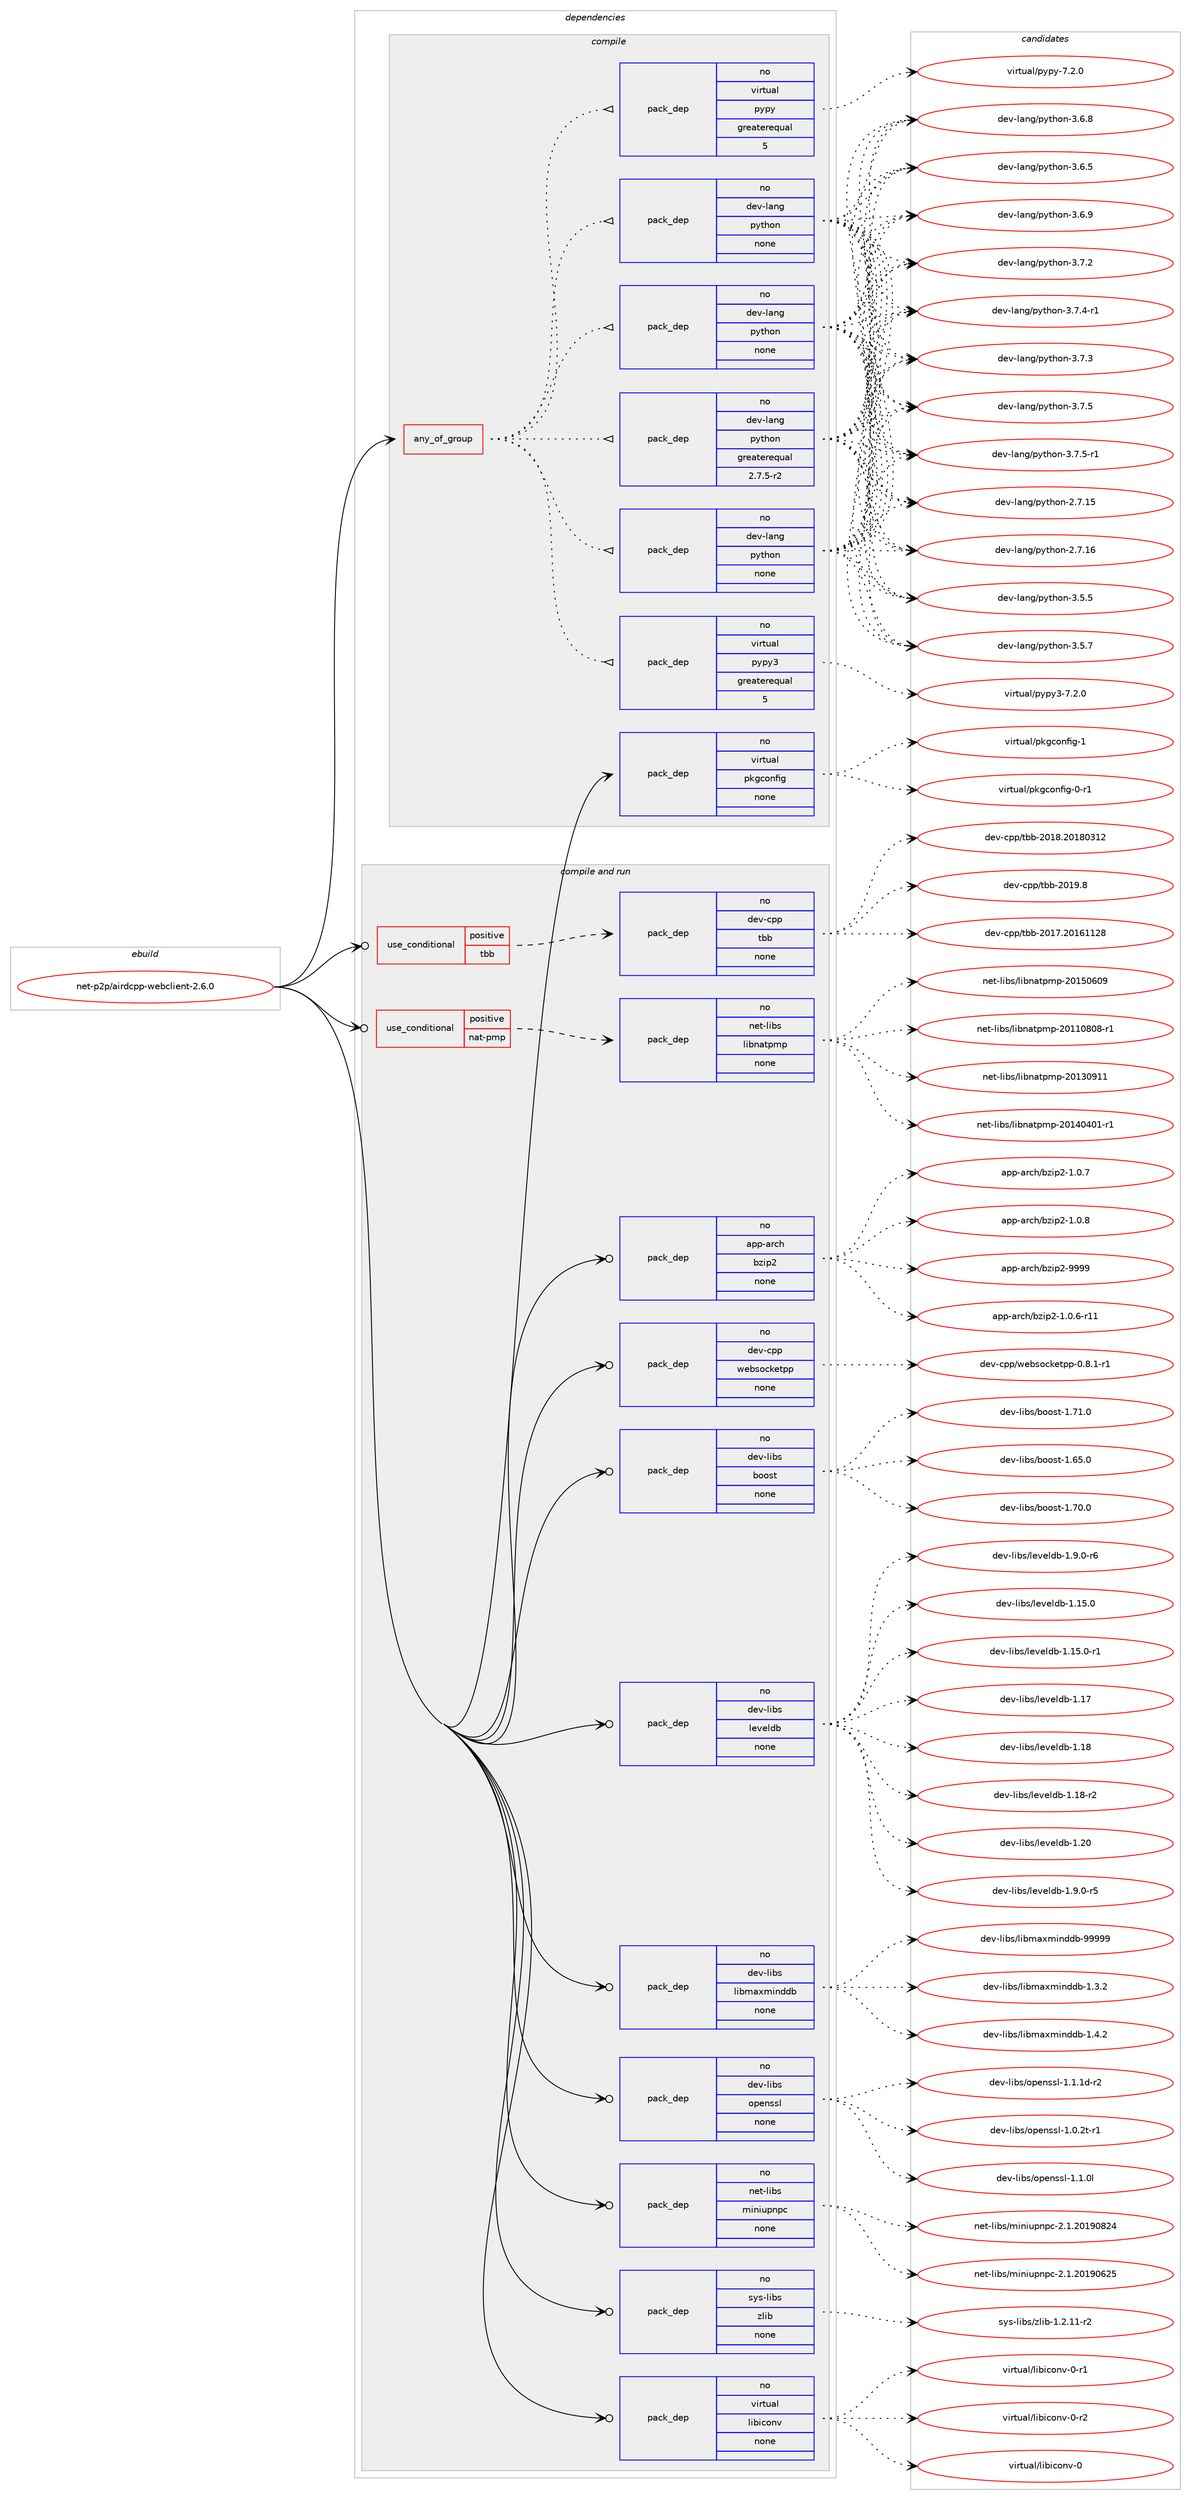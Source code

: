 digraph prolog {

# *************
# Graph options
# *************

newrank=true;
concentrate=true;
compound=true;
graph [rankdir=LR,fontname=Helvetica,fontsize=10,ranksep=1.5];#, ranksep=2.5, nodesep=0.2];
edge  [arrowhead=vee];
node  [fontname=Helvetica,fontsize=10];

# **********
# The ebuild
# **********

subgraph cluster_leftcol {
color=gray;
rank=same;
label=<<i>ebuild</i>>;
id [label="net-p2p/airdcpp-webclient-2.6.0", color=red, width=4, href="../net-p2p/airdcpp-webclient-2.6.0.svg"];
}

# ****************
# The dependencies
# ****************

subgraph cluster_midcol {
color=gray;
label=<<i>dependencies</i>>;
subgraph cluster_compile {
fillcolor="#eeeeee";
style=filled;
label=<<i>compile</i>>;
subgraph any14309 {
dependency839339 [label=<<TABLE BORDER="0" CELLBORDER="1" CELLSPACING="0" CELLPADDING="4"><TR><TD CELLPADDING="10">any_of_group</TD></TR></TABLE>>, shape=none, color=red];subgraph pack619936 {
dependency839340 [label=<<TABLE BORDER="0" CELLBORDER="1" CELLSPACING="0" CELLPADDING="4" WIDTH="220"><TR><TD ROWSPAN="6" CELLPADDING="30">pack_dep</TD></TR><TR><TD WIDTH="110">no</TD></TR><TR><TD>dev-lang</TD></TR><TR><TD>python</TD></TR><TR><TD>none</TD></TR><TR><TD></TD></TR></TABLE>>, shape=none, color=blue];
}
dependency839339:e -> dependency839340:w [weight=20,style="dotted",arrowhead="oinv"];
subgraph pack619937 {
dependency839341 [label=<<TABLE BORDER="0" CELLBORDER="1" CELLSPACING="0" CELLPADDING="4" WIDTH="220"><TR><TD ROWSPAN="6" CELLPADDING="30">pack_dep</TD></TR><TR><TD WIDTH="110">no</TD></TR><TR><TD>dev-lang</TD></TR><TR><TD>python</TD></TR><TR><TD>none</TD></TR><TR><TD></TD></TR></TABLE>>, shape=none, color=blue];
}
dependency839339:e -> dependency839341:w [weight=20,style="dotted",arrowhead="oinv"];
subgraph pack619938 {
dependency839342 [label=<<TABLE BORDER="0" CELLBORDER="1" CELLSPACING="0" CELLPADDING="4" WIDTH="220"><TR><TD ROWSPAN="6" CELLPADDING="30">pack_dep</TD></TR><TR><TD WIDTH="110">no</TD></TR><TR><TD>dev-lang</TD></TR><TR><TD>python</TD></TR><TR><TD>none</TD></TR><TR><TD></TD></TR></TABLE>>, shape=none, color=blue];
}
dependency839339:e -> dependency839342:w [weight=20,style="dotted",arrowhead="oinv"];
subgraph pack619939 {
dependency839343 [label=<<TABLE BORDER="0" CELLBORDER="1" CELLSPACING="0" CELLPADDING="4" WIDTH="220"><TR><TD ROWSPAN="6" CELLPADDING="30">pack_dep</TD></TR><TR><TD WIDTH="110">no</TD></TR><TR><TD>dev-lang</TD></TR><TR><TD>python</TD></TR><TR><TD>greaterequal</TD></TR><TR><TD>2.7.5-r2</TD></TR></TABLE>>, shape=none, color=blue];
}
dependency839339:e -> dependency839343:w [weight=20,style="dotted",arrowhead="oinv"];
subgraph pack619940 {
dependency839344 [label=<<TABLE BORDER="0" CELLBORDER="1" CELLSPACING="0" CELLPADDING="4" WIDTH="220"><TR><TD ROWSPAN="6" CELLPADDING="30">pack_dep</TD></TR><TR><TD WIDTH="110">no</TD></TR><TR><TD>virtual</TD></TR><TR><TD>pypy3</TD></TR><TR><TD>greaterequal</TD></TR><TR><TD>5</TD></TR></TABLE>>, shape=none, color=blue];
}
dependency839339:e -> dependency839344:w [weight=20,style="dotted",arrowhead="oinv"];
subgraph pack619941 {
dependency839345 [label=<<TABLE BORDER="0" CELLBORDER="1" CELLSPACING="0" CELLPADDING="4" WIDTH="220"><TR><TD ROWSPAN="6" CELLPADDING="30">pack_dep</TD></TR><TR><TD WIDTH="110">no</TD></TR><TR><TD>virtual</TD></TR><TR><TD>pypy</TD></TR><TR><TD>greaterequal</TD></TR><TR><TD>5</TD></TR></TABLE>>, shape=none, color=blue];
}
dependency839339:e -> dependency839345:w [weight=20,style="dotted",arrowhead="oinv"];
}
id:e -> dependency839339:w [weight=20,style="solid",arrowhead="vee"];
subgraph pack619942 {
dependency839346 [label=<<TABLE BORDER="0" CELLBORDER="1" CELLSPACING="0" CELLPADDING="4" WIDTH="220"><TR><TD ROWSPAN="6" CELLPADDING="30">pack_dep</TD></TR><TR><TD WIDTH="110">no</TD></TR><TR><TD>virtual</TD></TR><TR><TD>pkgconfig</TD></TR><TR><TD>none</TD></TR><TR><TD></TD></TR></TABLE>>, shape=none, color=blue];
}
id:e -> dependency839346:w [weight=20,style="solid",arrowhead="vee"];
}
subgraph cluster_compileandrun {
fillcolor="#eeeeee";
style=filled;
label=<<i>compile and run</i>>;
subgraph cond204600 {
dependency839347 [label=<<TABLE BORDER="0" CELLBORDER="1" CELLSPACING="0" CELLPADDING="4"><TR><TD ROWSPAN="3" CELLPADDING="10">use_conditional</TD></TR><TR><TD>positive</TD></TR><TR><TD>nat-pmp</TD></TR></TABLE>>, shape=none, color=red];
subgraph pack619943 {
dependency839348 [label=<<TABLE BORDER="0" CELLBORDER="1" CELLSPACING="0" CELLPADDING="4" WIDTH="220"><TR><TD ROWSPAN="6" CELLPADDING="30">pack_dep</TD></TR><TR><TD WIDTH="110">no</TD></TR><TR><TD>net-libs</TD></TR><TR><TD>libnatpmp</TD></TR><TR><TD>none</TD></TR><TR><TD></TD></TR></TABLE>>, shape=none, color=blue];
}
dependency839347:e -> dependency839348:w [weight=20,style="dashed",arrowhead="vee"];
}
id:e -> dependency839347:w [weight=20,style="solid",arrowhead="odotvee"];
subgraph cond204601 {
dependency839349 [label=<<TABLE BORDER="0" CELLBORDER="1" CELLSPACING="0" CELLPADDING="4"><TR><TD ROWSPAN="3" CELLPADDING="10">use_conditional</TD></TR><TR><TD>positive</TD></TR><TR><TD>tbb</TD></TR></TABLE>>, shape=none, color=red];
subgraph pack619944 {
dependency839350 [label=<<TABLE BORDER="0" CELLBORDER="1" CELLSPACING="0" CELLPADDING="4" WIDTH="220"><TR><TD ROWSPAN="6" CELLPADDING="30">pack_dep</TD></TR><TR><TD WIDTH="110">no</TD></TR><TR><TD>dev-cpp</TD></TR><TR><TD>tbb</TD></TR><TR><TD>none</TD></TR><TR><TD></TD></TR></TABLE>>, shape=none, color=blue];
}
dependency839349:e -> dependency839350:w [weight=20,style="dashed",arrowhead="vee"];
}
id:e -> dependency839349:w [weight=20,style="solid",arrowhead="odotvee"];
subgraph pack619945 {
dependency839351 [label=<<TABLE BORDER="0" CELLBORDER="1" CELLSPACING="0" CELLPADDING="4" WIDTH="220"><TR><TD ROWSPAN="6" CELLPADDING="30">pack_dep</TD></TR><TR><TD WIDTH="110">no</TD></TR><TR><TD>app-arch</TD></TR><TR><TD>bzip2</TD></TR><TR><TD>none</TD></TR><TR><TD></TD></TR></TABLE>>, shape=none, color=blue];
}
id:e -> dependency839351:w [weight=20,style="solid",arrowhead="odotvee"];
subgraph pack619946 {
dependency839352 [label=<<TABLE BORDER="0" CELLBORDER="1" CELLSPACING="0" CELLPADDING="4" WIDTH="220"><TR><TD ROWSPAN="6" CELLPADDING="30">pack_dep</TD></TR><TR><TD WIDTH="110">no</TD></TR><TR><TD>dev-cpp</TD></TR><TR><TD>websocketpp</TD></TR><TR><TD>none</TD></TR><TR><TD></TD></TR></TABLE>>, shape=none, color=blue];
}
id:e -> dependency839352:w [weight=20,style="solid",arrowhead="odotvee"];
subgraph pack619947 {
dependency839353 [label=<<TABLE BORDER="0" CELLBORDER="1" CELLSPACING="0" CELLPADDING="4" WIDTH="220"><TR><TD ROWSPAN="6" CELLPADDING="30">pack_dep</TD></TR><TR><TD WIDTH="110">no</TD></TR><TR><TD>dev-libs</TD></TR><TR><TD>boost</TD></TR><TR><TD>none</TD></TR><TR><TD></TD></TR></TABLE>>, shape=none, color=blue];
}
id:e -> dependency839353:w [weight=20,style="solid",arrowhead="odotvee"];
subgraph pack619948 {
dependency839354 [label=<<TABLE BORDER="0" CELLBORDER="1" CELLSPACING="0" CELLPADDING="4" WIDTH="220"><TR><TD ROWSPAN="6" CELLPADDING="30">pack_dep</TD></TR><TR><TD WIDTH="110">no</TD></TR><TR><TD>dev-libs</TD></TR><TR><TD>leveldb</TD></TR><TR><TD>none</TD></TR><TR><TD></TD></TR></TABLE>>, shape=none, color=blue];
}
id:e -> dependency839354:w [weight=20,style="solid",arrowhead="odotvee"];
subgraph pack619949 {
dependency839355 [label=<<TABLE BORDER="0" CELLBORDER="1" CELLSPACING="0" CELLPADDING="4" WIDTH="220"><TR><TD ROWSPAN="6" CELLPADDING="30">pack_dep</TD></TR><TR><TD WIDTH="110">no</TD></TR><TR><TD>dev-libs</TD></TR><TR><TD>libmaxminddb</TD></TR><TR><TD>none</TD></TR><TR><TD></TD></TR></TABLE>>, shape=none, color=blue];
}
id:e -> dependency839355:w [weight=20,style="solid",arrowhead="odotvee"];
subgraph pack619950 {
dependency839356 [label=<<TABLE BORDER="0" CELLBORDER="1" CELLSPACING="0" CELLPADDING="4" WIDTH="220"><TR><TD ROWSPAN="6" CELLPADDING="30">pack_dep</TD></TR><TR><TD WIDTH="110">no</TD></TR><TR><TD>dev-libs</TD></TR><TR><TD>openssl</TD></TR><TR><TD>none</TD></TR><TR><TD></TD></TR></TABLE>>, shape=none, color=blue];
}
id:e -> dependency839356:w [weight=20,style="solid",arrowhead="odotvee"];
subgraph pack619951 {
dependency839357 [label=<<TABLE BORDER="0" CELLBORDER="1" CELLSPACING="0" CELLPADDING="4" WIDTH="220"><TR><TD ROWSPAN="6" CELLPADDING="30">pack_dep</TD></TR><TR><TD WIDTH="110">no</TD></TR><TR><TD>net-libs</TD></TR><TR><TD>miniupnpc</TD></TR><TR><TD>none</TD></TR><TR><TD></TD></TR></TABLE>>, shape=none, color=blue];
}
id:e -> dependency839357:w [weight=20,style="solid",arrowhead="odotvee"];
subgraph pack619952 {
dependency839358 [label=<<TABLE BORDER="0" CELLBORDER="1" CELLSPACING="0" CELLPADDING="4" WIDTH="220"><TR><TD ROWSPAN="6" CELLPADDING="30">pack_dep</TD></TR><TR><TD WIDTH="110">no</TD></TR><TR><TD>sys-libs</TD></TR><TR><TD>zlib</TD></TR><TR><TD>none</TD></TR><TR><TD></TD></TR></TABLE>>, shape=none, color=blue];
}
id:e -> dependency839358:w [weight=20,style="solid",arrowhead="odotvee"];
subgraph pack619953 {
dependency839359 [label=<<TABLE BORDER="0" CELLBORDER="1" CELLSPACING="0" CELLPADDING="4" WIDTH="220"><TR><TD ROWSPAN="6" CELLPADDING="30">pack_dep</TD></TR><TR><TD WIDTH="110">no</TD></TR><TR><TD>virtual</TD></TR><TR><TD>libiconv</TD></TR><TR><TD>none</TD></TR><TR><TD></TD></TR></TABLE>>, shape=none, color=blue];
}
id:e -> dependency839359:w [weight=20,style="solid",arrowhead="odotvee"];
}
subgraph cluster_run {
fillcolor="#eeeeee";
style=filled;
label=<<i>run</i>>;
}
}

# **************
# The candidates
# **************

subgraph cluster_choices {
rank=same;
color=gray;
label=<<i>candidates</i>>;

subgraph choice619936 {
color=black;
nodesep=1;
choice10010111845108971101034711212111610411111045504655464953 [label="dev-lang/python-2.7.15", color=red, width=4,href="../dev-lang/python-2.7.15.svg"];
choice10010111845108971101034711212111610411111045504655464954 [label="dev-lang/python-2.7.16", color=red, width=4,href="../dev-lang/python-2.7.16.svg"];
choice100101118451089711010347112121116104111110455146534653 [label="dev-lang/python-3.5.5", color=red, width=4,href="../dev-lang/python-3.5.5.svg"];
choice100101118451089711010347112121116104111110455146534655 [label="dev-lang/python-3.5.7", color=red, width=4,href="../dev-lang/python-3.5.7.svg"];
choice100101118451089711010347112121116104111110455146544653 [label="dev-lang/python-3.6.5", color=red, width=4,href="../dev-lang/python-3.6.5.svg"];
choice100101118451089711010347112121116104111110455146544656 [label="dev-lang/python-3.6.8", color=red, width=4,href="../dev-lang/python-3.6.8.svg"];
choice100101118451089711010347112121116104111110455146544657 [label="dev-lang/python-3.6.9", color=red, width=4,href="../dev-lang/python-3.6.9.svg"];
choice100101118451089711010347112121116104111110455146554650 [label="dev-lang/python-3.7.2", color=red, width=4,href="../dev-lang/python-3.7.2.svg"];
choice100101118451089711010347112121116104111110455146554651 [label="dev-lang/python-3.7.3", color=red, width=4,href="../dev-lang/python-3.7.3.svg"];
choice1001011184510897110103471121211161041111104551465546524511449 [label="dev-lang/python-3.7.4-r1", color=red, width=4,href="../dev-lang/python-3.7.4-r1.svg"];
choice100101118451089711010347112121116104111110455146554653 [label="dev-lang/python-3.7.5", color=red, width=4,href="../dev-lang/python-3.7.5.svg"];
choice1001011184510897110103471121211161041111104551465546534511449 [label="dev-lang/python-3.7.5-r1", color=red, width=4,href="../dev-lang/python-3.7.5-r1.svg"];
dependency839340:e -> choice10010111845108971101034711212111610411111045504655464953:w [style=dotted,weight="100"];
dependency839340:e -> choice10010111845108971101034711212111610411111045504655464954:w [style=dotted,weight="100"];
dependency839340:e -> choice100101118451089711010347112121116104111110455146534653:w [style=dotted,weight="100"];
dependency839340:e -> choice100101118451089711010347112121116104111110455146534655:w [style=dotted,weight="100"];
dependency839340:e -> choice100101118451089711010347112121116104111110455146544653:w [style=dotted,weight="100"];
dependency839340:e -> choice100101118451089711010347112121116104111110455146544656:w [style=dotted,weight="100"];
dependency839340:e -> choice100101118451089711010347112121116104111110455146544657:w [style=dotted,weight="100"];
dependency839340:e -> choice100101118451089711010347112121116104111110455146554650:w [style=dotted,weight="100"];
dependency839340:e -> choice100101118451089711010347112121116104111110455146554651:w [style=dotted,weight="100"];
dependency839340:e -> choice1001011184510897110103471121211161041111104551465546524511449:w [style=dotted,weight="100"];
dependency839340:e -> choice100101118451089711010347112121116104111110455146554653:w [style=dotted,weight="100"];
dependency839340:e -> choice1001011184510897110103471121211161041111104551465546534511449:w [style=dotted,weight="100"];
}
subgraph choice619937 {
color=black;
nodesep=1;
choice10010111845108971101034711212111610411111045504655464953 [label="dev-lang/python-2.7.15", color=red, width=4,href="../dev-lang/python-2.7.15.svg"];
choice10010111845108971101034711212111610411111045504655464954 [label="dev-lang/python-2.7.16", color=red, width=4,href="../dev-lang/python-2.7.16.svg"];
choice100101118451089711010347112121116104111110455146534653 [label="dev-lang/python-3.5.5", color=red, width=4,href="../dev-lang/python-3.5.5.svg"];
choice100101118451089711010347112121116104111110455146534655 [label="dev-lang/python-3.5.7", color=red, width=4,href="../dev-lang/python-3.5.7.svg"];
choice100101118451089711010347112121116104111110455146544653 [label="dev-lang/python-3.6.5", color=red, width=4,href="../dev-lang/python-3.6.5.svg"];
choice100101118451089711010347112121116104111110455146544656 [label="dev-lang/python-3.6.8", color=red, width=4,href="../dev-lang/python-3.6.8.svg"];
choice100101118451089711010347112121116104111110455146544657 [label="dev-lang/python-3.6.9", color=red, width=4,href="../dev-lang/python-3.6.9.svg"];
choice100101118451089711010347112121116104111110455146554650 [label="dev-lang/python-3.7.2", color=red, width=4,href="../dev-lang/python-3.7.2.svg"];
choice100101118451089711010347112121116104111110455146554651 [label="dev-lang/python-3.7.3", color=red, width=4,href="../dev-lang/python-3.7.3.svg"];
choice1001011184510897110103471121211161041111104551465546524511449 [label="dev-lang/python-3.7.4-r1", color=red, width=4,href="../dev-lang/python-3.7.4-r1.svg"];
choice100101118451089711010347112121116104111110455146554653 [label="dev-lang/python-3.7.5", color=red, width=4,href="../dev-lang/python-3.7.5.svg"];
choice1001011184510897110103471121211161041111104551465546534511449 [label="dev-lang/python-3.7.5-r1", color=red, width=4,href="../dev-lang/python-3.7.5-r1.svg"];
dependency839341:e -> choice10010111845108971101034711212111610411111045504655464953:w [style=dotted,weight="100"];
dependency839341:e -> choice10010111845108971101034711212111610411111045504655464954:w [style=dotted,weight="100"];
dependency839341:e -> choice100101118451089711010347112121116104111110455146534653:w [style=dotted,weight="100"];
dependency839341:e -> choice100101118451089711010347112121116104111110455146534655:w [style=dotted,weight="100"];
dependency839341:e -> choice100101118451089711010347112121116104111110455146544653:w [style=dotted,weight="100"];
dependency839341:e -> choice100101118451089711010347112121116104111110455146544656:w [style=dotted,weight="100"];
dependency839341:e -> choice100101118451089711010347112121116104111110455146544657:w [style=dotted,weight="100"];
dependency839341:e -> choice100101118451089711010347112121116104111110455146554650:w [style=dotted,weight="100"];
dependency839341:e -> choice100101118451089711010347112121116104111110455146554651:w [style=dotted,weight="100"];
dependency839341:e -> choice1001011184510897110103471121211161041111104551465546524511449:w [style=dotted,weight="100"];
dependency839341:e -> choice100101118451089711010347112121116104111110455146554653:w [style=dotted,weight="100"];
dependency839341:e -> choice1001011184510897110103471121211161041111104551465546534511449:w [style=dotted,weight="100"];
}
subgraph choice619938 {
color=black;
nodesep=1;
choice10010111845108971101034711212111610411111045504655464953 [label="dev-lang/python-2.7.15", color=red, width=4,href="../dev-lang/python-2.7.15.svg"];
choice10010111845108971101034711212111610411111045504655464954 [label="dev-lang/python-2.7.16", color=red, width=4,href="../dev-lang/python-2.7.16.svg"];
choice100101118451089711010347112121116104111110455146534653 [label="dev-lang/python-3.5.5", color=red, width=4,href="../dev-lang/python-3.5.5.svg"];
choice100101118451089711010347112121116104111110455146534655 [label="dev-lang/python-3.5.7", color=red, width=4,href="../dev-lang/python-3.5.7.svg"];
choice100101118451089711010347112121116104111110455146544653 [label="dev-lang/python-3.6.5", color=red, width=4,href="../dev-lang/python-3.6.5.svg"];
choice100101118451089711010347112121116104111110455146544656 [label="dev-lang/python-3.6.8", color=red, width=4,href="../dev-lang/python-3.6.8.svg"];
choice100101118451089711010347112121116104111110455146544657 [label="dev-lang/python-3.6.9", color=red, width=4,href="../dev-lang/python-3.6.9.svg"];
choice100101118451089711010347112121116104111110455146554650 [label="dev-lang/python-3.7.2", color=red, width=4,href="../dev-lang/python-3.7.2.svg"];
choice100101118451089711010347112121116104111110455146554651 [label="dev-lang/python-3.7.3", color=red, width=4,href="../dev-lang/python-3.7.3.svg"];
choice1001011184510897110103471121211161041111104551465546524511449 [label="dev-lang/python-3.7.4-r1", color=red, width=4,href="../dev-lang/python-3.7.4-r1.svg"];
choice100101118451089711010347112121116104111110455146554653 [label="dev-lang/python-3.7.5", color=red, width=4,href="../dev-lang/python-3.7.5.svg"];
choice1001011184510897110103471121211161041111104551465546534511449 [label="dev-lang/python-3.7.5-r1", color=red, width=4,href="../dev-lang/python-3.7.5-r1.svg"];
dependency839342:e -> choice10010111845108971101034711212111610411111045504655464953:w [style=dotted,weight="100"];
dependency839342:e -> choice10010111845108971101034711212111610411111045504655464954:w [style=dotted,weight="100"];
dependency839342:e -> choice100101118451089711010347112121116104111110455146534653:w [style=dotted,weight="100"];
dependency839342:e -> choice100101118451089711010347112121116104111110455146534655:w [style=dotted,weight="100"];
dependency839342:e -> choice100101118451089711010347112121116104111110455146544653:w [style=dotted,weight="100"];
dependency839342:e -> choice100101118451089711010347112121116104111110455146544656:w [style=dotted,weight="100"];
dependency839342:e -> choice100101118451089711010347112121116104111110455146544657:w [style=dotted,weight="100"];
dependency839342:e -> choice100101118451089711010347112121116104111110455146554650:w [style=dotted,weight="100"];
dependency839342:e -> choice100101118451089711010347112121116104111110455146554651:w [style=dotted,weight="100"];
dependency839342:e -> choice1001011184510897110103471121211161041111104551465546524511449:w [style=dotted,weight="100"];
dependency839342:e -> choice100101118451089711010347112121116104111110455146554653:w [style=dotted,weight="100"];
dependency839342:e -> choice1001011184510897110103471121211161041111104551465546534511449:w [style=dotted,weight="100"];
}
subgraph choice619939 {
color=black;
nodesep=1;
choice10010111845108971101034711212111610411111045504655464953 [label="dev-lang/python-2.7.15", color=red, width=4,href="../dev-lang/python-2.7.15.svg"];
choice10010111845108971101034711212111610411111045504655464954 [label="dev-lang/python-2.7.16", color=red, width=4,href="../dev-lang/python-2.7.16.svg"];
choice100101118451089711010347112121116104111110455146534653 [label="dev-lang/python-3.5.5", color=red, width=4,href="../dev-lang/python-3.5.5.svg"];
choice100101118451089711010347112121116104111110455146534655 [label="dev-lang/python-3.5.7", color=red, width=4,href="../dev-lang/python-3.5.7.svg"];
choice100101118451089711010347112121116104111110455146544653 [label="dev-lang/python-3.6.5", color=red, width=4,href="../dev-lang/python-3.6.5.svg"];
choice100101118451089711010347112121116104111110455146544656 [label="dev-lang/python-3.6.8", color=red, width=4,href="../dev-lang/python-3.6.8.svg"];
choice100101118451089711010347112121116104111110455146544657 [label="dev-lang/python-3.6.9", color=red, width=4,href="../dev-lang/python-3.6.9.svg"];
choice100101118451089711010347112121116104111110455146554650 [label="dev-lang/python-3.7.2", color=red, width=4,href="../dev-lang/python-3.7.2.svg"];
choice100101118451089711010347112121116104111110455146554651 [label="dev-lang/python-3.7.3", color=red, width=4,href="../dev-lang/python-3.7.3.svg"];
choice1001011184510897110103471121211161041111104551465546524511449 [label="dev-lang/python-3.7.4-r1", color=red, width=4,href="../dev-lang/python-3.7.4-r1.svg"];
choice100101118451089711010347112121116104111110455146554653 [label="dev-lang/python-3.7.5", color=red, width=4,href="../dev-lang/python-3.7.5.svg"];
choice1001011184510897110103471121211161041111104551465546534511449 [label="dev-lang/python-3.7.5-r1", color=red, width=4,href="../dev-lang/python-3.7.5-r1.svg"];
dependency839343:e -> choice10010111845108971101034711212111610411111045504655464953:w [style=dotted,weight="100"];
dependency839343:e -> choice10010111845108971101034711212111610411111045504655464954:w [style=dotted,weight="100"];
dependency839343:e -> choice100101118451089711010347112121116104111110455146534653:w [style=dotted,weight="100"];
dependency839343:e -> choice100101118451089711010347112121116104111110455146534655:w [style=dotted,weight="100"];
dependency839343:e -> choice100101118451089711010347112121116104111110455146544653:w [style=dotted,weight="100"];
dependency839343:e -> choice100101118451089711010347112121116104111110455146544656:w [style=dotted,weight="100"];
dependency839343:e -> choice100101118451089711010347112121116104111110455146544657:w [style=dotted,weight="100"];
dependency839343:e -> choice100101118451089711010347112121116104111110455146554650:w [style=dotted,weight="100"];
dependency839343:e -> choice100101118451089711010347112121116104111110455146554651:w [style=dotted,weight="100"];
dependency839343:e -> choice1001011184510897110103471121211161041111104551465546524511449:w [style=dotted,weight="100"];
dependency839343:e -> choice100101118451089711010347112121116104111110455146554653:w [style=dotted,weight="100"];
dependency839343:e -> choice1001011184510897110103471121211161041111104551465546534511449:w [style=dotted,weight="100"];
}
subgraph choice619940 {
color=black;
nodesep=1;
choice118105114116117971084711212111212151455546504648 [label="virtual/pypy3-7.2.0", color=red, width=4,href="../virtual/pypy3-7.2.0.svg"];
dependency839344:e -> choice118105114116117971084711212111212151455546504648:w [style=dotted,weight="100"];
}
subgraph choice619941 {
color=black;
nodesep=1;
choice1181051141161179710847112121112121455546504648 [label="virtual/pypy-7.2.0", color=red, width=4,href="../virtual/pypy-7.2.0.svg"];
dependency839345:e -> choice1181051141161179710847112121112121455546504648:w [style=dotted,weight="100"];
}
subgraph choice619942 {
color=black;
nodesep=1;
choice11810511411611797108471121071039911111010210510345484511449 [label="virtual/pkgconfig-0-r1", color=red, width=4,href="../virtual/pkgconfig-0-r1.svg"];
choice1181051141161179710847112107103991111101021051034549 [label="virtual/pkgconfig-1", color=red, width=4,href="../virtual/pkgconfig-1.svg"];
dependency839346:e -> choice11810511411611797108471121071039911111010210510345484511449:w [style=dotted,weight="100"];
dependency839346:e -> choice1181051141161179710847112107103991111101021051034549:w [style=dotted,weight="100"];
}
subgraph choice619943 {
color=black;
nodesep=1;
choice11010111645108105981154710810598110971161121091124550484949485648564511449 [label="net-libs/libnatpmp-20110808-r1", color=red, width=4,href="../net-libs/libnatpmp-20110808-r1.svg"];
choice1101011164510810598115471081059811097116112109112455048495148574949 [label="net-libs/libnatpmp-20130911", color=red, width=4,href="../net-libs/libnatpmp-20130911.svg"];
choice11010111645108105981154710810598110971161121091124550484952485248494511449 [label="net-libs/libnatpmp-20140401-r1", color=red, width=4,href="../net-libs/libnatpmp-20140401-r1.svg"];
choice1101011164510810598115471081059811097116112109112455048495348544857 [label="net-libs/libnatpmp-20150609", color=red, width=4,href="../net-libs/libnatpmp-20150609.svg"];
dependency839348:e -> choice11010111645108105981154710810598110971161121091124550484949485648564511449:w [style=dotted,weight="100"];
dependency839348:e -> choice1101011164510810598115471081059811097116112109112455048495148574949:w [style=dotted,weight="100"];
dependency839348:e -> choice11010111645108105981154710810598110971161121091124550484952485248494511449:w [style=dotted,weight="100"];
dependency839348:e -> choice1101011164510810598115471081059811097116112109112455048495348544857:w [style=dotted,weight="100"];
}
subgraph choice619944 {
color=black;
nodesep=1;
choice10010111845991121124711698984550484955465048495449495056 [label="dev-cpp/tbb-2017.20161128", color=red, width=4,href="../dev-cpp/tbb-2017.20161128.svg"];
choice10010111845991121124711698984550484956465048495648514950 [label="dev-cpp/tbb-2018.20180312", color=red, width=4,href="../dev-cpp/tbb-2018.20180312.svg"];
choice100101118459911211247116989845504849574656 [label="dev-cpp/tbb-2019.8", color=red, width=4,href="../dev-cpp/tbb-2019.8.svg"];
dependency839350:e -> choice10010111845991121124711698984550484955465048495449495056:w [style=dotted,weight="100"];
dependency839350:e -> choice10010111845991121124711698984550484956465048495648514950:w [style=dotted,weight="100"];
dependency839350:e -> choice100101118459911211247116989845504849574656:w [style=dotted,weight="100"];
}
subgraph choice619945 {
color=black;
nodesep=1;
choice97112112459711499104479812210511250454946484654451144949 [label="app-arch/bzip2-1.0.6-r11", color=red, width=4,href="../app-arch/bzip2-1.0.6-r11.svg"];
choice97112112459711499104479812210511250454946484655 [label="app-arch/bzip2-1.0.7", color=red, width=4,href="../app-arch/bzip2-1.0.7.svg"];
choice97112112459711499104479812210511250454946484656 [label="app-arch/bzip2-1.0.8", color=red, width=4,href="../app-arch/bzip2-1.0.8.svg"];
choice971121124597114991044798122105112504557575757 [label="app-arch/bzip2-9999", color=red, width=4,href="../app-arch/bzip2-9999.svg"];
dependency839351:e -> choice97112112459711499104479812210511250454946484654451144949:w [style=dotted,weight="100"];
dependency839351:e -> choice97112112459711499104479812210511250454946484655:w [style=dotted,weight="100"];
dependency839351:e -> choice97112112459711499104479812210511250454946484656:w [style=dotted,weight="100"];
dependency839351:e -> choice971121124597114991044798122105112504557575757:w [style=dotted,weight="100"];
}
subgraph choice619946 {
color=black;
nodesep=1;
choice10010111845991121124711910198115111991071011161121124548465646494511449 [label="dev-cpp/websocketpp-0.8.1-r1", color=red, width=4,href="../dev-cpp/websocketpp-0.8.1-r1.svg"];
dependency839352:e -> choice10010111845991121124711910198115111991071011161121124548465646494511449:w [style=dotted,weight="100"];
}
subgraph choice619947 {
color=black;
nodesep=1;
choice1001011184510810598115479811111111511645494654534648 [label="dev-libs/boost-1.65.0", color=red, width=4,href="../dev-libs/boost-1.65.0.svg"];
choice1001011184510810598115479811111111511645494655484648 [label="dev-libs/boost-1.70.0", color=red, width=4,href="../dev-libs/boost-1.70.0.svg"];
choice1001011184510810598115479811111111511645494655494648 [label="dev-libs/boost-1.71.0", color=red, width=4,href="../dev-libs/boost-1.71.0.svg"];
dependency839353:e -> choice1001011184510810598115479811111111511645494654534648:w [style=dotted,weight="100"];
dependency839353:e -> choice1001011184510810598115479811111111511645494655484648:w [style=dotted,weight="100"];
dependency839353:e -> choice1001011184510810598115479811111111511645494655494648:w [style=dotted,weight="100"];
}
subgraph choice619948 {
color=black;
nodesep=1;
choice1001011184510810598115471081011181011081009845494649534648 [label="dev-libs/leveldb-1.15.0", color=red, width=4,href="../dev-libs/leveldb-1.15.0.svg"];
choice10010111845108105981154710810111810110810098454946495346484511449 [label="dev-libs/leveldb-1.15.0-r1", color=red, width=4,href="../dev-libs/leveldb-1.15.0-r1.svg"];
choice100101118451081059811547108101118101108100984549464955 [label="dev-libs/leveldb-1.17", color=red, width=4,href="../dev-libs/leveldb-1.17.svg"];
choice100101118451081059811547108101118101108100984549464956 [label="dev-libs/leveldb-1.18", color=red, width=4,href="../dev-libs/leveldb-1.18.svg"];
choice1001011184510810598115471081011181011081009845494649564511450 [label="dev-libs/leveldb-1.18-r2", color=red, width=4,href="../dev-libs/leveldb-1.18-r2.svg"];
choice100101118451081059811547108101118101108100984549465048 [label="dev-libs/leveldb-1.20", color=red, width=4,href="../dev-libs/leveldb-1.20.svg"];
choice100101118451081059811547108101118101108100984549465746484511453 [label="dev-libs/leveldb-1.9.0-r5", color=red, width=4,href="../dev-libs/leveldb-1.9.0-r5.svg"];
choice100101118451081059811547108101118101108100984549465746484511454 [label="dev-libs/leveldb-1.9.0-r6", color=red, width=4,href="../dev-libs/leveldb-1.9.0-r6.svg"];
dependency839354:e -> choice1001011184510810598115471081011181011081009845494649534648:w [style=dotted,weight="100"];
dependency839354:e -> choice10010111845108105981154710810111810110810098454946495346484511449:w [style=dotted,weight="100"];
dependency839354:e -> choice100101118451081059811547108101118101108100984549464955:w [style=dotted,weight="100"];
dependency839354:e -> choice100101118451081059811547108101118101108100984549464956:w [style=dotted,weight="100"];
dependency839354:e -> choice1001011184510810598115471081011181011081009845494649564511450:w [style=dotted,weight="100"];
dependency839354:e -> choice100101118451081059811547108101118101108100984549465048:w [style=dotted,weight="100"];
dependency839354:e -> choice100101118451081059811547108101118101108100984549465746484511453:w [style=dotted,weight="100"];
dependency839354:e -> choice100101118451081059811547108101118101108100984549465746484511454:w [style=dotted,weight="100"];
}
subgraph choice619949 {
color=black;
nodesep=1;
choice100101118451081059811547108105981099712010910511010010098454946514650 [label="dev-libs/libmaxminddb-1.3.2", color=red, width=4,href="../dev-libs/libmaxminddb-1.3.2.svg"];
choice100101118451081059811547108105981099712010910511010010098454946524650 [label="dev-libs/libmaxminddb-1.4.2", color=red, width=4,href="../dev-libs/libmaxminddb-1.4.2.svg"];
choice100101118451081059811547108105981099712010910511010010098455757575757 [label="dev-libs/libmaxminddb-99999", color=red, width=4,href="../dev-libs/libmaxminddb-99999.svg"];
dependency839355:e -> choice100101118451081059811547108105981099712010910511010010098454946514650:w [style=dotted,weight="100"];
dependency839355:e -> choice100101118451081059811547108105981099712010910511010010098454946524650:w [style=dotted,weight="100"];
dependency839355:e -> choice100101118451081059811547108105981099712010910511010010098455757575757:w [style=dotted,weight="100"];
}
subgraph choice619950 {
color=black;
nodesep=1;
choice1001011184510810598115471111121011101151151084549464846501164511449 [label="dev-libs/openssl-1.0.2t-r1", color=red, width=4,href="../dev-libs/openssl-1.0.2t-r1.svg"];
choice100101118451081059811547111112101110115115108454946494648108 [label="dev-libs/openssl-1.1.0l", color=red, width=4,href="../dev-libs/openssl-1.1.0l.svg"];
choice1001011184510810598115471111121011101151151084549464946491004511450 [label="dev-libs/openssl-1.1.1d-r2", color=red, width=4,href="../dev-libs/openssl-1.1.1d-r2.svg"];
dependency839356:e -> choice1001011184510810598115471111121011101151151084549464846501164511449:w [style=dotted,weight="100"];
dependency839356:e -> choice100101118451081059811547111112101110115115108454946494648108:w [style=dotted,weight="100"];
dependency839356:e -> choice1001011184510810598115471111121011101151151084549464946491004511450:w [style=dotted,weight="100"];
}
subgraph choice619951 {
color=black;
nodesep=1;
choice1101011164510810598115471091051101051171121101129945504649465048495748545053 [label="net-libs/miniupnpc-2.1.20190625", color=red, width=4,href="../net-libs/miniupnpc-2.1.20190625.svg"];
choice1101011164510810598115471091051101051171121101129945504649465048495748565052 [label="net-libs/miniupnpc-2.1.20190824", color=red, width=4,href="../net-libs/miniupnpc-2.1.20190824.svg"];
dependency839357:e -> choice1101011164510810598115471091051101051171121101129945504649465048495748545053:w [style=dotted,weight="100"];
dependency839357:e -> choice1101011164510810598115471091051101051171121101129945504649465048495748565052:w [style=dotted,weight="100"];
}
subgraph choice619952 {
color=black;
nodesep=1;
choice11512111545108105981154712210810598454946504649494511450 [label="sys-libs/zlib-1.2.11-r2", color=red, width=4,href="../sys-libs/zlib-1.2.11-r2.svg"];
dependency839358:e -> choice11512111545108105981154712210810598454946504649494511450:w [style=dotted,weight="100"];
}
subgraph choice619953 {
color=black;
nodesep=1;
choice118105114116117971084710810598105991111101184548 [label="virtual/libiconv-0", color=red, width=4,href="../virtual/libiconv-0.svg"];
choice1181051141161179710847108105981059911111011845484511449 [label="virtual/libiconv-0-r1", color=red, width=4,href="../virtual/libiconv-0-r1.svg"];
choice1181051141161179710847108105981059911111011845484511450 [label="virtual/libiconv-0-r2", color=red, width=4,href="../virtual/libiconv-0-r2.svg"];
dependency839359:e -> choice118105114116117971084710810598105991111101184548:w [style=dotted,weight="100"];
dependency839359:e -> choice1181051141161179710847108105981059911111011845484511449:w [style=dotted,weight="100"];
dependency839359:e -> choice1181051141161179710847108105981059911111011845484511450:w [style=dotted,weight="100"];
}
}

}
